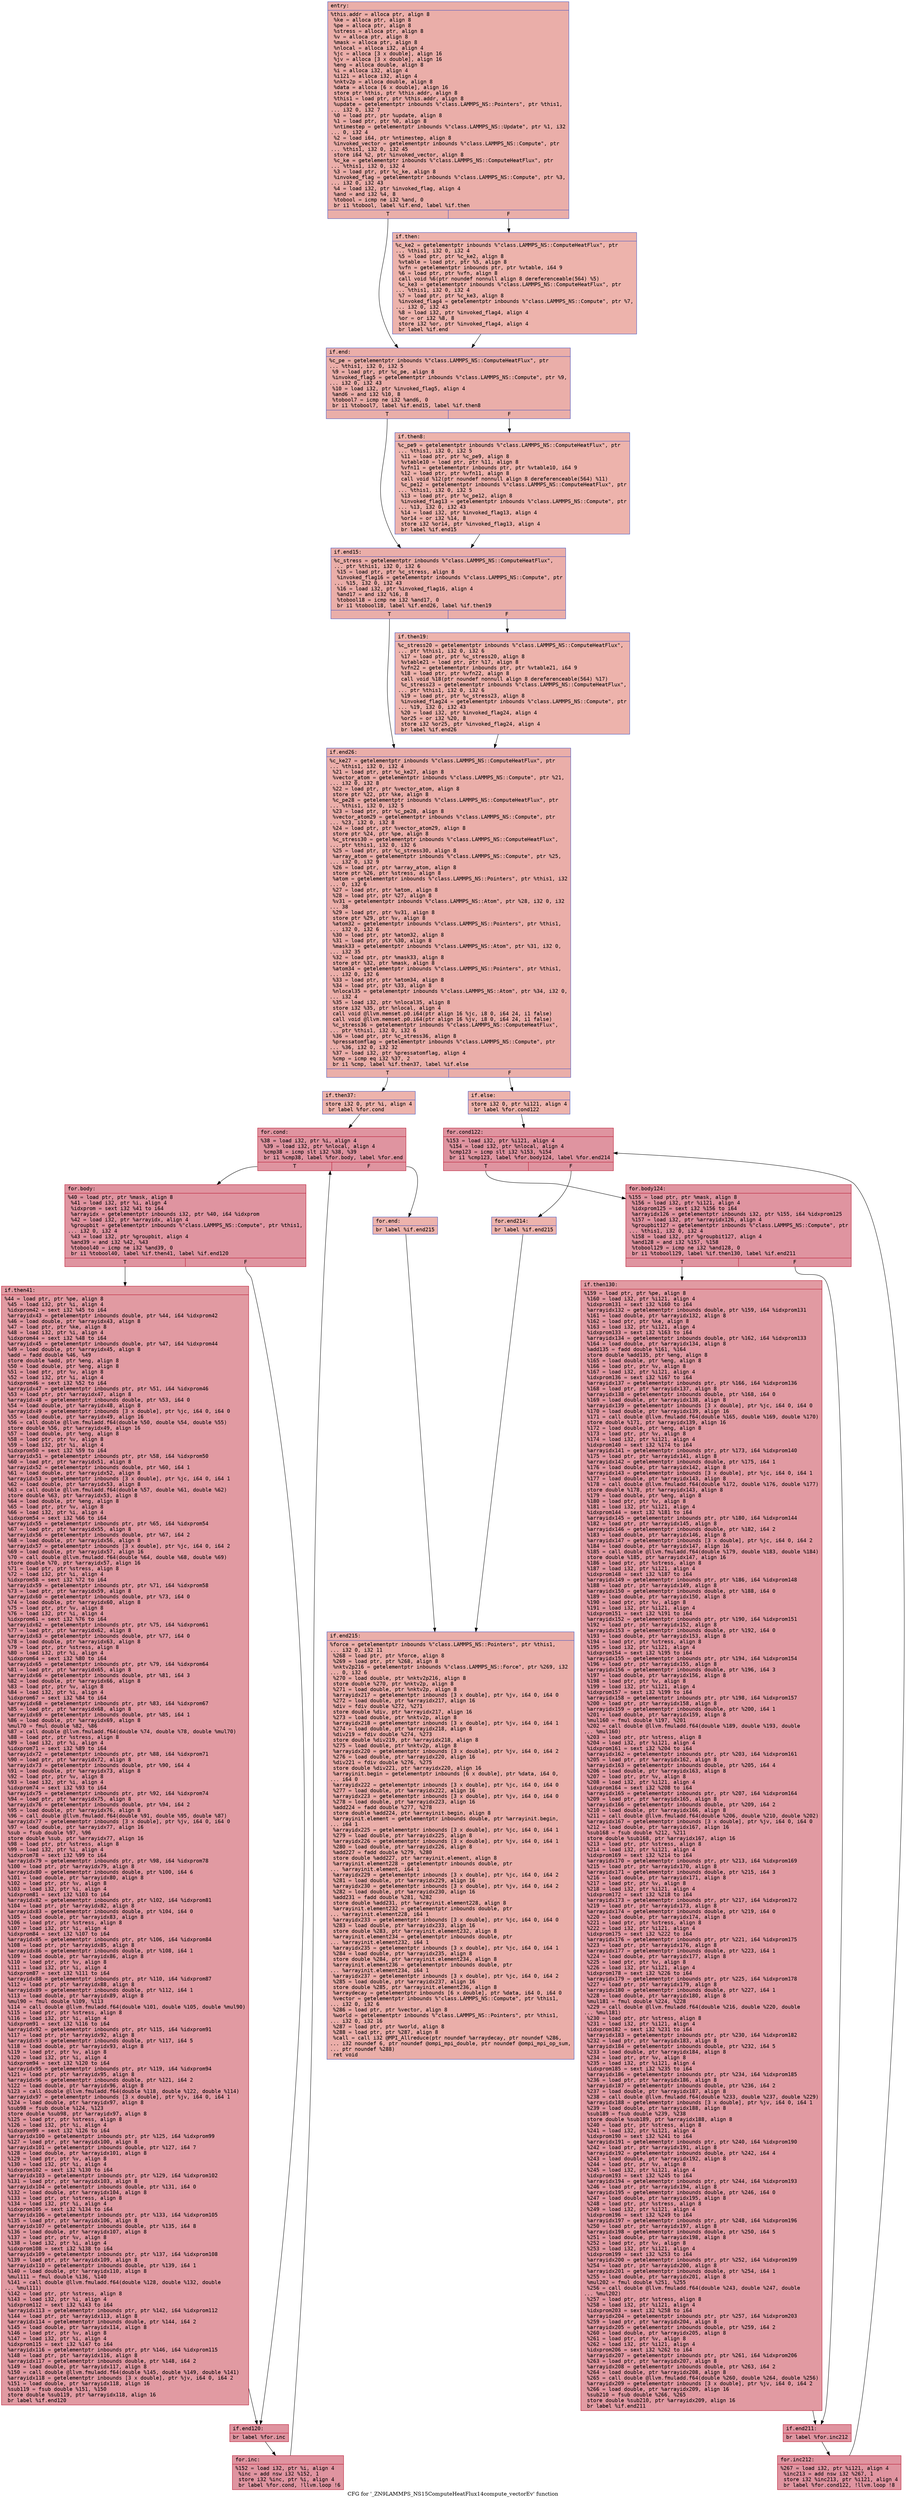 digraph "CFG for '_ZN9LAMMPS_NS15ComputeHeatFlux14compute_vectorEv' function" {
	label="CFG for '_ZN9LAMMPS_NS15ComputeHeatFlux14compute_vectorEv' function";

	Node0x5626356a64f0 [shape=record,color="#3d50c3ff", style=filled, fillcolor="#d0473d70" fontname="Courier",label="{entry:\l|  %this.addr = alloca ptr, align 8\l  %ke = alloca ptr, align 8\l  %pe = alloca ptr, align 8\l  %stress = alloca ptr, align 8\l  %v = alloca ptr, align 8\l  %mask = alloca ptr, align 8\l  %nlocal = alloca i32, align 4\l  %jc = alloca [3 x double], align 16\l  %jv = alloca [3 x double], align 16\l  %eng = alloca double, align 8\l  %i = alloca i32, align 4\l  %i121 = alloca i32, align 4\l  %nktv2p = alloca double, align 8\l  %data = alloca [6 x double], align 16\l  store ptr %this, ptr %this.addr, align 8\l  %this1 = load ptr, ptr %this.addr, align 8\l  %update = getelementptr inbounds %\"class.LAMMPS_NS::Pointers\", ptr %this1,\l... i32 0, i32 7\l  %0 = load ptr, ptr %update, align 8\l  %1 = load ptr, ptr %0, align 8\l  %ntimestep = getelementptr inbounds %\"class.LAMMPS_NS::Update\", ptr %1, i32\l... 0, i32 4\l  %2 = load i64, ptr %ntimestep, align 8\l  %invoked_vector = getelementptr inbounds %\"class.LAMMPS_NS::Compute\", ptr\l... %this1, i32 0, i32 45\l  store i64 %2, ptr %invoked_vector, align 8\l  %c_ke = getelementptr inbounds %\"class.LAMMPS_NS::ComputeHeatFlux\", ptr\l... %this1, i32 0, i32 4\l  %3 = load ptr, ptr %c_ke, align 8\l  %invoked_flag = getelementptr inbounds %\"class.LAMMPS_NS::Compute\", ptr %3,\l... i32 0, i32 43\l  %4 = load i32, ptr %invoked_flag, align 4\l  %and = and i32 %4, 8\l  %tobool = icmp ne i32 %and, 0\l  br i1 %tobool, label %if.end, label %if.then\l|{<s0>T|<s1>F}}"];
	Node0x5626356a64f0:s0 -> Node0x5626356942b0[tooltip="entry -> if.end\nProbability 50.00%" ];
	Node0x5626356a64f0:s1 -> Node0x5626356a7c40[tooltip="entry -> if.then\nProbability 50.00%" ];
	Node0x5626356a7c40 [shape=record,color="#3d50c3ff", style=filled, fillcolor="#d6524470" fontname="Courier",label="{if.then:\l|  %c_ke2 = getelementptr inbounds %\"class.LAMMPS_NS::ComputeHeatFlux\", ptr\l... %this1, i32 0, i32 4\l  %5 = load ptr, ptr %c_ke2, align 8\l  %vtable = load ptr, ptr %5, align 8\l  %vfn = getelementptr inbounds ptr, ptr %vtable, i64 9\l  %6 = load ptr, ptr %vfn, align 8\l  call void %6(ptr noundef nonnull align 8 dereferenceable(564) %5)\l  %c_ke3 = getelementptr inbounds %\"class.LAMMPS_NS::ComputeHeatFlux\", ptr\l... %this1, i32 0, i32 4\l  %7 = load ptr, ptr %c_ke3, align 8\l  %invoked_flag4 = getelementptr inbounds %\"class.LAMMPS_NS::Compute\", ptr %7,\l... i32 0, i32 43\l  %8 = load i32, ptr %invoked_flag4, align 4\l  %or = or i32 %8, 8\l  store i32 %or, ptr %invoked_flag4, align 4\l  br label %if.end\l}"];
	Node0x5626356a7c40 -> Node0x5626356942b0[tooltip="if.then -> if.end\nProbability 100.00%" ];
	Node0x5626356942b0 [shape=record,color="#3d50c3ff", style=filled, fillcolor="#d0473d70" fontname="Courier",label="{if.end:\l|  %c_pe = getelementptr inbounds %\"class.LAMMPS_NS::ComputeHeatFlux\", ptr\l... %this1, i32 0, i32 5\l  %9 = load ptr, ptr %c_pe, align 8\l  %invoked_flag5 = getelementptr inbounds %\"class.LAMMPS_NS::Compute\", ptr %9,\l... i32 0, i32 43\l  %10 = load i32, ptr %invoked_flag5, align 4\l  %and6 = and i32 %10, 8\l  %tobool7 = icmp ne i32 %and6, 0\l  br i1 %tobool7, label %if.end15, label %if.then8\l|{<s0>T|<s1>F}}"];
	Node0x5626356942b0:s0 -> Node0x5626356952e0[tooltip="if.end -> if.end15\nProbability 50.00%" ];
	Node0x5626356942b0:s1 -> Node0x562635695360[tooltip="if.end -> if.then8\nProbability 50.00%" ];
	Node0x562635695360 [shape=record,color="#3d50c3ff", style=filled, fillcolor="#d6524470" fontname="Courier",label="{if.then8:\l|  %c_pe9 = getelementptr inbounds %\"class.LAMMPS_NS::ComputeHeatFlux\", ptr\l... %this1, i32 0, i32 5\l  %11 = load ptr, ptr %c_pe9, align 8\l  %vtable10 = load ptr, ptr %11, align 8\l  %vfn11 = getelementptr inbounds ptr, ptr %vtable10, i64 9\l  %12 = load ptr, ptr %vfn11, align 8\l  call void %12(ptr noundef nonnull align 8 dereferenceable(564) %11)\l  %c_pe12 = getelementptr inbounds %\"class.LAMMPS_NS::ComputeHeatFlux\", ptr\l... %this1, i32 0, i32 5\l  %13 = load ptr, ptr %c_pe12, align 8\l  %invoked_flag13 = getelementptr inbounds %\"class.LAMMPS_NS::Compute\", ptr\l... %13, i32 0, i32 43\l  %14 = load i32, ptr %invoked_flag13, align 4\l  %or14 = or i32 %14, 8\l  store i32 %or14, ptr %invoked_flag13, align 4\l  br label %if.end15\l}"];
	Node0x562635695360 -> Node0x5626356952e0[tooltip="if.then8 -> if.end15\nProbability 100.00%" ];
	Node0x5626356952e0 [shape=record,color="#3d50c3ff", style=filled, fillcolor="#d0473d70" fontname="Courier",label="{if.end15:\l|  %c_stress = getelementptr inbounds %\"class.LAMMPS_NS::ComputeHeatFlux\",\l... ptr %this1, i32 0, i32 6\l  %15 = load ptr, ptr %c_stress, align 8\l  %invoked_flag16 = getelementptr inbounds %\"class.LAMMPS_NS::Compute\", ptr\l... %15, i32 0, i32 43\l  %16 = load i32, ptr %invoked_flag16, align 4\l  %and17 = and i32 %16, 8\l  %tobool18 = icmp ne i32 %and17, 0\l  br i1 %tobool18, label %if.end26, label %if.then19\l|{<s0>T|<s1>F}}"];
	Node0x5626356952e0:s0 -> Node0x5626356ac9d0[tooltip="if.end15 -> if.end26\nProbability 50.00%" ];
	Node0x5626356952e0:s1 -> Node0x5626356ad070[tooltip="if.end15 -> if.then19\nProbability 50.00%" ];
	Node0x5626356ad070 [shape=record,color="#3d50c3ff", style=filled, fillcolor="#d6524470" fontname="Courier",label="{if.then19:\l|  %c_stress20 = getelementptr inbounds %\"class.LAMMPS_NS::ComputeHeatFlux\",\l... ptr %this1, i32 0, i32 6\l  %17 = load ptr, ptr %c_stress20, align 8\l  %vtable21 = load ptr, ptr %17, align 8\l  %vfn22 = getelementptr inbounds ptr, ptr %vtable21, i64 9\l  %18 = load ptr, ptr %vfn22, align 8\l  call void %18(ptr noundef nonnull align 8 dereferenceable(564) %17)\l  %c_stress23 = getelementptr inbounds %\"class.LAMMPS_NS::ComputeHeatFlux\",\l... ptr %this1, i32 0, i32 6\l  %19 = load ptr, ptr %c_stress23, align 8\l  %invoked_flag24 = getelementptr inbounds %\"class.LAMMPS_NS::Compute\", ptr\l... %19, i32 0, i32 43\l  %20 = load i32, ptr %invoked_flag24, align 4\l  %or25 = or i32 %20, 8\l  store i32 %or25, ptr %invoked_flag24, align 4\l  br label %if.end26\l}"];
	Node0x5626356ad070 -> Node0x5626356ac9d0[tooltip="if.then19 -> if.end26\nProbability 100.00%" ];
	Node0x5626356ac9d0 [shape=record,color="#3d50c3ff", style=filled, fillcolor="#d0473d70" fontname="Courier",label="{if.end26:\l|  %c_ke27 = getelementptr inbounds %\"class.LAMMPS_NS::ComputeHeatFlux\", ptr\l... %this1, i32 0, i32 4\l  %21 = load ptr, ptr %c_ke27, align 8\l  %vector_atom = getelementptr inbounds %\"class.LAMMPS_NS::Compute\", ptr %21,\l... i32 0, i32 8\l  %22 = load ptr, ptr %vector_atom, align 8\l  store ptr %22, ptr %ke, align 8\l  %c_pe28 = getelementptr inbounds %\"class.LAMMPS_NS::ComputeHeatFlux\", ptr\l... %this1, i32 0, i32 5\l  %23 = load ptr, ptr %c_pe28, align 8\l  %vector_atom29 = getelementptr inbounds %\"class.LAMMPS_NS::Compute\", ptr\l... %23, i32 0, i32 8\l  %24 = load ptr, ptr %vector_atom29, align 8\l  store ptr %24, ptr %pe, align 8\l  %c_stress30 = getelementptr inbounds %\"class.LAMMPS_NS::ComputeHeatFlux\",\l... ptr %this1, i32 0, i32 6\l  %25 = load ptr, ptr %c_stress30, align 8\l  %array_atom = getelementptr inbounds %\"class.LAMMPS_NS::Compute\", ptr %25,\l... i32 0, i32 9\l  %26 = load ptr, ptr %array_atom, align 8\l  store ptr %26, ptr %stress, align 8\l  %atom = getelementptr inbounds %\"class.LAMMPS_NS::Pointers\", ptr %this1, i32\l... 0, i32 6\l  %27 = load ptr, ptr %atom, align 8\l  %28 = load ptr, ptr %27, align 8\l  %v31 = getelementptr inbounds %\"class.LAMMPS_NS::Atom\", ptr %28, i32 0, i32\l... 38\l  %29 = load ptr, ptr %v31, align 8\l  store ptr %29, ptr %v, align 8\l  %atom32 = getelementptr inbounds %\"class.LAMMPS_NS::Pointers\", ptr %this1,\l... i32 0, i32 6\l  %30 = load ptr, ptr %atom32, align 8\l  %31 = load ptr, ptr %30, align 8\l  %mask33 = getelementptr inbounds %\"class.LAMMPS_NS::Atom\", ptr %31, i32 0,\l... i32 35\l  %32 = load ptr, ptr %mask33, align 8\l  store ptr %32, ptr %mask, align 8\l  %atom34 = getelementptr inbounds %\"class.LAMMPS_NS::Pointers\", ptr %this1,\l... i32 0, i32 6\l  %33 = load ptr, ptr %atom34, align 8\l  %34 = load ptr, ptr %33, align 8\l  %nlocal35 = getelementptr inbounds %\"class.LAMMPS_NS::Atom\", ptr %34, i32 0,\l... i32 4\l  %35 = load i32, ptr %nlocal35, align 8\l  store i32 %35, ptr %nlocal, align 4\l  call void @llvm.memset.p0.i64(ptr align 16 %jc, i8 0, i64 24, i1 false)\l  call void @llvm.memset.p0.i64(ptr align 16 %jv, i8 0, i64 24, i1 false)\l  %c_stress36 = getelementptr inbounds %\"class.LAMMPS_NS::ComputeHeatFlux\",\l... ptr %this1, i32 0, i32 6\l  %36 = load ptr, ptr %c_stress36, align 8\l  %pressatomflag = getelementptr inbounds %\"class.LAMMPS_NS::Compute\", ptr\l... %36, i32 0, i32 32\l  %37 = load i32, ptr %pressatomflag, align 4\l  %cmp = icmp eq i32 %37, 2\l  br i1 %cmp, label %if.then37, label %if.else\l|{<s0>T|<s1>F}}"];
	Node0x5626356ac9d0:s0 -> Node0x5626356afcb0[tooltip="if.end26 -> if.then37\nProbability 50.00%" ];
	Node0x5626356ac9d0:s1 -> Node0x5626356afd30[tooltip="if.end26 -> if.else\nProbability 50.00%" ];
	Node0x5626356afcb0 [shape=record,color="#3d50c3ff", style=filled, fillcolor="#d6524470" fontname="Courier",label="{if.then37:\l|  store i32 0, ptr %i, align 4\l  br label %for.cond\l}"];
	Node0x5626356afcb0 -> Node0x5626356afed0[tooltip="if.then37 -> for.cond\nProbability 100.00%" ];
	Node0x5626356afed0 [shape=record,color="#b70d28ff", style=filled, fillcolor="#b70d2870" fontname="Courier",label="{for.cond:\l|  %38 = load i32, ptr %i, align 4\l  %39 = load i32, ptr %nlocal, align 4\l  %cmp38 = icmp slt i32 %38, %39\l  br i1 %cmp38, label %for.body, label %for.end\l|{<s0>T|<s1>F}}"];
	Node0x5626356afed0:s0 -> Node0x5626356b0170[tooltip="for.cond -> for.body\nProbability 96.88%" ];
	Node0x5626356afed0:s1 -> Node0x5626356b01f0[tooltip="for.cond -> for.end\nProbability 3.12%" ];
	Node0x5626356b0170 [shape=record,color="#b70d28ff", style=filled, fillcolor="#b70d2870" fontname="Courier",label="{for.body:\l|  %40 = load ptr, ptr %mask, align 8\l  %41 = load i32, ptr %i, align 4\l  %idxprom = sext i32 %41 to i64\l  %arrayidx = getelementptr inbounds i32, ptr %40, i64 %idxprom\l  %42 = load i32, ptr %arrayidx, align 4\l  %groupbit = getelementptr inbounds %\"class.LAMMPS_NS::Compute\", ptr %this1,\l... i32 0, i32 4\l  %43 = load i32, ptr %groupbit, align 4\l  %and39 = and i32 %42, %43\l  %tobool40 = icmp ne i32 %and39, 0\l  br i1 %tobool40, label %if.then41, label %if.end120\l|{<s0>T|<s1>F}}"];
	Node0x5626356b0170:s0 -> Node0x5626356b08d0[tooltip="for.body -> if.then41\nProbability 62.50%" ];
	Node0x5626356b0170:s1 -> Node0x5626356b0950[tooltip="for.body -> if.end120\nProbability 37.50%" ];
	Node0x5626356b08d0 [shape=record,color="#b70d28ff", style=filled, fillcolor="#bb1b2c70" fontname="Courier",label="{if.then41:\l|  %44 = load ptr, ptr %pe, align 8\l  %45 = load i32, ptr %i, align 4\l  %idxprom42 = sext i32 %45 to i64\l  %arrayidx43 = getelementptr inbounds double, ptr %44, i64 %idxprom42\l  %46 = load double, ptr %arrayidx43, align 8\l  %47 = load ptr, ptr %ke, align 8\l  %48 = load i32, ptr %i, align 4\l  %idxprom44 = sext i32 %48 to i64\l  %arrayidx45 = getelementptr inbounds double, ptr %47, i64 %idxprom44\l  %49 = load double, ptr %arrayidx45, align 8\l  %add = fadd double %46, %49\l  store double %add, ptr %eng, align 8\l  %50 = load double, ptr %eng, align 8\l  %51 = load ptr, ptr %v, align 8\l  %52 = load i32, ptr %i, align 4\l  %idxprom46 = sext i32 %52 to i64\l  %arrayidx47 = getelementptr inbounds ptr, ptr %51, i64 %idxprom46\l  %53 = load ptr, ptr %arrayidx47, align 8\l  %arrayidx48 = getelementptr inbounds double, ptr %53, i64 0\l  %54 = load double, ptr %arrayidx48, align 8\l  %arrayidx49 = getelementptr inbounds [3 x double], ptr %jc, i64 0, i64 0\l  %55 = load double, ptr %arrayidx49, align 16\l  %56 = call double @llvm.fmuladd.f64(double %50, double %54, double %55)\l  store double %56, ptr %arrayidx49, align 16\l  %57 = load double, ptr %eng, align 8\l  %58 = load ptr, ptr %v, align 8\l  %59 = load i32, ptr %i, align 4\l  %idxprom50 = sext i32 %59 to i64\l  %arrayidx51 = getelementptr inbounds ptr, ptr %58, i64 %idxprom50\l  %60 = load ptr, ptr %arrayidx51, align 8\l  %arrayidx52 = getelementptr inbounds double, ptr %60, i64 1\l  %61 = load double, ptr %arrayidx52, align 8\l  %arrayidx53 = getelementptr inbounds [3 x double], ptr %jc, i64 0, i64 1\l  %62 = load double, ptr %arrayidx53, align 8\l  %63 = call double @llvm.fmuladd.f64(double %57, double %61, double %62)\l  store double %63, ptr %arrayidx53, align 8\l  %64 = load double, ptr %eng, align 8\l  %65 = load ptr, ptr %v, align 8\l  %66 = load i32, ptr %i, align 4\l  %idxprom54 = sext i32 %66 to i64\l  %arrayidx55 = getelementptr inbounds ptr, ptr %65, i64 %idxprom54\l  %67 = load ptr, ptr %arrayidx55, align 8\l  %arrayidx56 = getelementptr inbounds double, ptr %67, i64 2\l  %68 = load double, ptr %arrayidx56, align 8\l  %arrayidx57 = getelementptr inbounds [3 x double], ptr %jc, i64 0, i64 2\l  %69 = load double, ptr %arrayidx57, align 16\l  %70 = call double @llvm.fmuladd.f64(double %64, double %68, double %69)\l  store double %70, ptr %arrayidx57, align 16\l  %71 = load ptr, ptr %stress, align 8\l  %72 = load i32, ptr %i, align 4\l  %idxprom58 = sext i32 %72 to i64\l  %arrayidx59 = getelementptr inbounds ptr, ptr %71, i64 %idxprom58\l  %73 = load ptr, ptr %arrayidx59, align 8\l  %arrayidx60 = getelementptr inbounds double, ptr %73, i64 0\l  %74 = load double, ptr %arrayidx60, align 8\l  %75 = load ptr, ptr %v, align 8\l  %76 = load i32, ptr %i, align 4\l  %idxprom61 = sext i32 %76 to i64\l  %arrayidx62 = getelementptr inbounds ptr, ptr %75, i64 %idxprom61\l  %77 = load ptr, ptr %arrayidx62, align 8\l  %arrayidx63 = getelementptr inbounds double, ptr %77, i64 0\l  %78 = load double, ptr %arrayidx63, align 8\l  %79 = load ptr, ptr %stress, align 8\l  %80 = load i32, ptr %i, align 4\l  %idxprom64 = sext i32 %80 to i64\l  %arrayidx65 = getelementptr inbounds ptr, ptr %79, i64 %idxprom64\l  %81 = load ptr, ptr %arrayidx65, align 8\l  %arrayidx66 = getelementptr inbounds double, ptr %81, i64 3\l  %82 = load double, ptr %arrayidx66, align 8\l  %83 = load ptr, ptr %v, align 8\l  %84 = load i32, ptr %i, align 4\l  %idxprom67 = sext i32 %84 to i64\l  %arrayidx68 = getelementptr inbounds ptr, ptr %83, i64 %idxprom67\l  %85 = load ptr, ptr %arrayidx68, align 8\l  %arrayidx69 = getelementptr inbounds double, ptr %85, i64 1\l  %86 = load double, ptr %arrayidx69, align 8\l  %mul70 = fmul double %82, %86\l  %87 = call double @llvm.fmuladd.f64(double %74, double %78, double %mul70)\l  %88 = load ptr, ptr %stress, align 8\l  %89 = load i32, ptr %i, align 4\l  %idxprom71 = sext i32 %89 to i64\l  %arrayidx72 = getelementptr inbounds ptr, ptr %88, i64 %idxprom71\l  %90 = load ptr, ptr %arrayidx72, align 8\l  %arrayidx73 = getelementptr inbounds double, ptr %90, i64 4\l  %91 = load double, ptr %arrayidx73, align 8\l  %92 = load ptr, ptr %v, align 8\l  %93 = load i32, ptr %i, align 4\l  %idxprom74 = sext i32 %93 to i64\l  %arrayidx75 = getelementptr inbounds ptr, ptr %92, i64 %idxprom74\l  %94 = load ptr, ptr %arrayidx75, align 8\l  %arrayidx76 = getelementptr inbounds double, ptr %94, i64 2\l  %95 = load double, ptr %arrayidx76, align 8\l  %96 = call double @llvm.fmuladd.f64(double %91, double %95, double %87)\l  %arrayidx77 = getelementptr inbounds [3 x double], ptr %jv, i64 0, i64 0\l  %97 = load double, ptr %arrayidx77, align 16\l  %sub = fsub double %97, %96\l  store double %sub, ptr %arrayidx77, align 16\l  %98 = load ptr, ptr %stress, align 8\l  %99 = load i32, ptr %i, align 4\l  %idxprom78 = sext i32 %99 to i64\l  %arrayidx79 = getelementptr inbounds ptr, ptr %98, i64 %idxprom78\l  %100 = load ptr, ptr %arrayidx79, align 8\l  %arrayidx80 = getelementptr inbounds double, ptr %100, i64 6\l  %101 = load double, ptr %arrayidx80, align 8\l  %102 = load ptr, ptr %v, align 8\l  %103 = load i32, ptr %i, align 4\l  %idxprom81 = sext i32 %103 to i64\l  %arrayidx82 = getelementptr inbounds ptr, ptr %102, i64 %idxprom81\l  %104 = load ptr, ptr %arrayidx82, align 8\l  %arrayidx83 = getelementptr inbounds double, ptr %104, i64 0\l  %105 = load double, ptr %arrayidx83, align 8\l  %106 = load ptr, ptr %stress, align 8\l  %107 = load i32, ptr %i, align 4\l  %idxprom84 = sext i32 %107 to i64\l  %arrayidx85 = getelementptr inbounds ptr, ptr %106, i64 %idxprom84\l  %108 = load ptr, ptr %arrayidx85, align 8\l  %arrayidx86 = getelementptr inbounds double, ptr %108, i64 1\l  %109 = load double, ptr %arrayidx86, align 8\l  %110 = load ptr, ptr %v, align 8\l  %111 = load i32, ptr %i, align 4\l  %idxprom87 = sext i32 %111 to i64\l  %arrayidx88 = getelementptr inbounds ptr, ptr %110, i64 %idxprom87\l  %112 = load ptr, ptr %arrayidx88, align 8\l  %arrayidx89 = getelementptr inbounds double, ptr %112, i64 1\l  %113 = load double, ptr %arrayidx89, align 8\l  %mul90 = fmul double %109, %113\l  %114 = call double @llvm.fmuladd.f64(double %101, double %105, double %mul90)\l  %115 = load ptr, ptr %stress, align 8\l  %116 = load i32, ptr %i, align 4\l  %idxprom91 = sext i32 %116 to i64\l  %arrayidx92 = getelementptr inbounds ptr, ptr %115, i64 %idxprom91\l  %117 = load ptr, ptr %arrayidx92, align 8\l  %arrayidx93 = getelementptr inbounds double, ptr %117, i64 5\l  %118 = load double, ptr %arrayidx93, align 8\l  %119 = load ptr, ptr %v, align 8\l  %120 = load i32, ptr %i, align 4\l  %idxprom94 = sext i32 %120 to i64\l  %arrayidx95 = getelementptr inbounds ptr, ptr %119, i64 %idxprom94\l  %121 = load ptr, ptr %arrayidx95, align 8\l  %arrayidx96 = getelementptr inbounds double, ptr %121, i64 2\l  %122 = load double, ptr %arrayidx96, align 8\l  %123 = call double @llvm.fmuladd.f64(double %118, double %122, double %114)\l  %arrayidx97 = getelementptr inbounds [3 x double], ptr %jv, i64 0, i64 1\l  %124 = load double, ptr %arrayidx97, align 8\l  %sub98 = fsub double %124, %123\l  store double %sub98, ptr %arrayidx97, align 8\l  %125 = load ptr, ptr %stress, align 8\l  %126 = load i32, ptr %i, align 4\l  %idxprom99 = sext i32 %126 to i64\l  %arrayidx100 = getelementptr inbounds ptr, ptr %125, i64 %idxprom99\l  %127 = load ptr, ptr %arrayidx100, align 8\l  %arrayidx101 = getelementptr inbounds double, ptr %127, i64 7\l  %128 = load double, ptr %arrayidx101, align 8\l  %129 = load ptr, ptr %v, align 8\l  %130 = load i32, ptr %i, align 4\l  %idxprom102 = sext i32 %130 to i64\l  %arrayidx103 = getelementptr inbounds ptr, ptr %129, i64 %idxprom102\l  %131 = load ptr, ptr %arrayidx103, align 8\l  %arrayidx104 = getelementptr inbounds double, ptr %131, i64 0\l  %132 = load double, ptr %arrayidx104, align 8\l  %133 = load ptr, ptr %stress, align 8\l  %134 = load i32, ptr %i, align 4\l  %idxprom105 = sext i32 %134 to i64\l  %arrayidx106 = getelementptr inbounds ptr, ptr %133, i64 %idxprom105\l  %135 = load ptr, ptr %arrayidx106, align 8\l  %arrayidx107 = getelementptr inbounds double, ptr %135, i64 8\l  %136 = load double, ptr %arrayidx107, align 8\l  %137 = load ptr, ptr %v, align 8\l  %138 = load i32, ptr %i, align 4\l  %idxprom108 = sext i32 %138 to i64\l  %arrayidx109 = getelementptr inbounds ptr, ptr %137, i64 %idxprom108\l  %139 = load ptr, ptr %arrayidx109, align 8\l  %arrayidx110 = getelementptr inbounds double, ptr %139, i64 1\l  %140 = load double, ptr %arrayidx110, align 8\l  %mul111 = fmul double %136, %140\l  %141 = call double @llvm.fmuladd.f64(double %128, double %132, double\l... %mul111)\l  %142 = load ptr, ptr %stress, align 8\l  %143 = load i32, ptr %i, align 4\l  %idxprom112 = sext i32 %143 to i64\l  %arrayidx113 = getelementptr inbounds ptr, ptr %142, i64 %idxprom112\l  %144 = load ptr, ptr %arrayidx113, align 8\l  %arrayidx114 = getelementptr inbounds double, ptr %144, i64 2\l  %145 = load double, ptr %arrayidx114, align 8\l  %146 = load ptr, ptr %v, align 8\l  %147 = load i32, ptr %i, align 4\l  %idxprom115 = sext i32 %147 to i64\l  %arrayidx116 = getelementptr inbounds ptr, ptr %146, i64 %idxprom115\l  %148 = load ptr, ptr %arrayidx116, align 8\l  %arrayidx117 = getelementptr inbounds double, ptr %148, i64 2\l  %149 = load double, ptr %arrayidx117, align 8\l  %150 = call double @llvm.fmuladd.f64(double %145, double %149, double %141)\l  %arrayidx118 = getelementptr inbounds [3 x double], ptr %jv, i64 0, i64 2\l  %151 = load double, ptr %arrayidx118, align 16\l  %sub119 = fsub double %151, %150\l  store double %sub119, ptr %arrayidx118, align 16\l  br label %if.end120\l}"];
	Node0x5626356b08d0 -> Node0x5626356b0950[tooltip="if.then41 -> if.end120\nProbability 100.00%" ];
	Node0x5626356b0950 [shape=record,color="#b70d28ff", style=filled, fillcolor="#b70d2870" fontname="Courier",label="{if.end120:\l|  br label %for.inc\l}"];
	Node0x5626356b0950 -> Node0x5626356b9b70[tooltip="if.end120 -> for.inc\nProbability 100.00%" ];
	Node0x5626356b9b70 [shape=record,color="#b70d28ff", style=filled, fillcolor="#b70d2870" fontname="Courier",label="{for.inc:\l|  %152 = load i32, ptr %i, align 4\l  %inc = add nsw i32 %152, 1\l  store i32 %inc, ptr %i, align 4\l  br label %for.cond, !llvm.loop !6\l}"];
	Node0x5626356b9b70 -> Node0x5626356afed0[tooltip="for.inc -> for.cond\nProbability 100.00%" ];
	Node0x5626356b01f0 [shape=record,color="#3d50c3ff", style=filled, fillcolor="#d6524470" fontname="Courier",label="{for.end:\l|  br label %if.end215\l}"];
	Node0x5626356b01f0 -> Node0x5626356ba950[tooltip="for.end -> if.end215\nProbability 100.00%" ];
	Node0x5626356afd30 [shape=record,color="#3d50c3ff", style=filled, fillcolor="#d6524470" fontname="Courier",label="{if.else:\l|  store i32 0, ptr %i121, align 4\l  br label %for.cond122\l}"];
	Node0x5626356afd30 -> Node0x5626356baab0[tooltip="if.else -> for.cond122\nProbability 100.00%" ];
	Node0x5626356baab0 [shape=record,color="#b70d28ff", style=filled, fillcolor="#b70d2870" fontname="Courier",label="{for.cond122:\l|  %153 = load i32, ptr %i121, align 4\l  %154 = load i32, ptr %nlocal, align 4\l  %cmp123 = icmp slt i32 %153, %154\l  br i1 %cmp123, label %for.body124, label %for.end214\l|{<s0>T|<s1>F}}"];
	Node0x5626356baab0:s0 -> Node0x5626356bad50[tooltip="for.cond122 -> for.body124\nProbability 96.88%" ];
	Node0x5626356baab0:s1 -> Node0x5626356badd0[tooltip="for.cond122 -> for.end214\nProbability 3.12%" ];
	Node0x5626356bad50 [shape=record,color="#b70d28ff", style=filled, fillcolor="#b70d2870" fontname="Courier",label="{for.body124:\l|  %155 = load ptr, ptr %mask, align 8\l  %156 = load i32, ptr %i121, align 4\l  %idxprom125 = sext i32 %156 to i64\l  %arrayidx126 = getelementptr inbounds i32, ptr %155, i64 %idxprom125\l  %157 = load i32, ptr %arrayidx126, align 4\l  %groupbit127 = getelementptr inbounds %\"class.LAMMPS_NS::Compute\", ptr\l... %this1, i32 0, i32 4\l  %158 = load i32, ptr %groupbit127, align 4\l  %and128 = and i32 %157, %158\l  %tobool129 = icmp ne i32 %and128, 0\l  br i1 %tobool129, label %if.then130, label %if.end211\l|{<s0>T|<s1>F}}"];
	Node0x5626356bad50:s0 -> Node0x5626356bb4d0[tooltip="for.body124 -> if.then130\nProbability 62.50%" ];
	Node0x5626356bad50:s1 -> Node0x5626356bb550[tooltip="for.body124 -> if.end211\nProbability 37.50%" ];
	Node0x5626356bb4d0 [shape=record,color="#b70d28ff", style=filled, fillcolor="#bb1b2c70" fontname="Courier",label="{if.then130:\l|  %159 = load ptr, ptr %pe, align 8\l  %160 = load i32, ptr %i121, align 4\l  %idxprom131 = sext i32 %160 to i64\l  %arrayidx132 = getelementptr inbounds double, ptr %159, i64 %idxprom131\l  %161 = load double, ptr %arrayidx132, align 8\l  %162 = load ptr, ptr %ke, align 8\l  %163 = load i32, ptr %i121, align 4\l  %idxprom133 = sext i32 %163 to i64\l  %arrayidx134 = getelementptr inbounds double, ptr %162, i64 %idxprom133\l  %164 = load double, ptr %arrayidx134, align 8\l  %add135 = fadd double %161, %164\l  store double %add135, ptr %eng, align 8\l  %165 = load double, ptr %eng, align 8\l  %166 = load ptr, ptr %v, align 8\l  %167 = load i32, ptr %i121, align 4\l  %idxprom136 = sext i32 %167 to i64\l  %arrayidx137 = getelementptr inbounds ptr, ptr %166, i64 %idxprom136\l  %168 = load ptr, ptr %arrayidx137, align 8\l  %arrayidx138 = getelementptr inbounds double, ptr %168, i64 0\l  %169 = load double, ptr %arrayidx138, align 8\l  %arrayidx139 = getelementptr inbounds [3 x double], ptr %jc, i64 0, i64 0\l  %170 = load double, ptr %arrayidx139, align 16\l  %171 = call double @llvm.fmuladd.f64(double %165, double %169, double %170)\l  store double %171, ptr %arrayidx139, align 16\l  %172 = load double, ptr %eng, align 8\l  %173 = load ptr, ptr %v, align 8\l  %174 = load i32, ptr %i121, align 4\l  %idxprom140 = sext i32 %174 to i64\l  %arrayidx141 = getelementptr inbounds ptr, ptr %173, i64 %idxprom140\l  %175 = load ptr, ptr %arrayidx141, align 8\l  %arrayidx142 = getelementptr inbounds double, ptr %175, i64 1\l  %176 = load double, ptr %arrayidx142, align 8\l  %arrayidx143 = getelementptr inbounds [3 x double], ptr %jc, i64 0, i64 1\l  %177 = load double, ptr %arrayidx143, align 8\l  %178 = call double @llvm.fmuladd.f64(double %172, double %176, double %177)\l  store double %178, ptr %arrayidx143, align 8\l  %179 = load double, ptr %eng, align 8\l  %180 = load ptr, ptr %v, align 8\l  %181 = load i32, ptr %i121, align 4\l  %idxprom144 = sext i32 %181 to i64\l  %arrayidx145 = getelementptr inbounds ptr, ptr %180, i64 %idxprom144\l  %182 = load ptr, ptr %arrayidx145, align 8\l  %arrayidx146 = getelementptr inbounds double, ptr %182, i64 2\l  %183 = load double, ptr %arrayidx146, align 8\l  %arrayidx147 = getelementptr inbounds [3 x double], ptr %jc, i64 0, i64 2\l  %184 = load double, ptr %arrayidx147, align 16\l  %185 = call double @llvm.fmuladd.f64(double %179, double %183, double %184)\l  store double %185, ptr %arrayidx147, align 16\l  %186 = load ptr, ptr %stress, align 8\l  %187 = load i32, ptr %i121, align 4\l  %idxprom148 = sext i32 %187 to i64\l  %arrayidx149 = getelementptr inbounds ptr, ptr %186, i64 %idxprom148\l  %188 = load ptr, ptr %arrayidx149, align 8\l  %arrayidx150 = getelementptr inbounds double, ptr %188, i64 0\l  %189 = load double, ptr %arrayidx150, align 8\l  %190 = load ptr, ptr %v, align 8\l  %191 = load i32, ptr %i121, align 4\l  %idxprom151 = sext i32 %191 to i64\l  %arrayidx152 = getelementptr inbounds ptr, ptr %190, i64 %idxprom151\l  %192 = load ptr, ptr %arrayidx152, align 8\l  %arrayidx153 = getelementptr inbounds double, ptr %192, i64 0\l  %193 = load double, ptr %arrayidx153, align 8\l  %194 = load ptr, ptr %stress, align 8\l  %195 = load i32, ptr %i121, align 4\l  %idxprom154 = sext i32 %195 to i64\l  %arrayidx155 = getelementptr inbounds ptr, ptr %194, i64 %idxprom154\l  %196 = load ptr, ptr %arrayidx155, align 8\l  %arrayidx156 = getelementptr inbounds double, ptr %196, i64 3\l  %197 = load double, ptr %arrayidx156, align 8\l  %198 = load ptr, ptr %v, align 8\l  %199 = load i32, ptr %i121, align 4\l  %idxprom157 = sext i32 %199 to i64\l  %arrayidx158 = getelementptr inbounds ptr, ptr %198, i64 %idxprom157\l  %200 = load ptr, ptr %arrayidx158, align 8\l  %arrayidx159 = getelementptr inbounds double, ptr %200, i64 1\l  %201 = load double, ptr %arrayidx159, align 8\l  %mul160 = fmul double %197, %201\l  %202 = call double @llvm.fmuladd.f64(double %189, double %193, double\l... %mul160)\l  %203 = load ptr, ptr %stress, align 8\l  %204 = load i32, ptr %i121, align 4\l  %idxprom161 = sext i32 %204 to i64\l  %arrayidx162 = getelementptr inbounds ptr, ptr %203, i64 %idxprom161\l  %205 = load ptr, ptr %arrayidx162, align 8\l  %arrayidx163 = getelementptr inbounds double, ptr %205, i64 4\l  %206 = load double, ptr %arrayidx163, align 8\l  %207 = load ptr, ptr %v, align 8\l  %208 = load i32, ptr %i121, align 4\l  %idxprom164 = sext i32 %208 to i64\l  %arrayidx165 = getelementptr inbounds ptr, ptr %207, i64 %idxprom164\l  %209 = load ptr, ptr %arrayidx165, align 8\l  %arrayidx166 = getelementptr inbounds double, ptr %209, i64 2\l  %210 = load double, ptr %arrayidx166, align 8\l  %211 = call double @llvm.fmuladd.f64(double %206, double %210, double %202)\l  %arrayidx167 = getelementptr inbounds [3 x double], ptr %jv, i64 0, i64 0\l  %212 = load double, ptr %arrayidx167, align 16\l  %sub168 = fsub double %212, %211\l  store double %sub168, ptr %arrayidx167, align 16\l  %213 = load ptr, ptr %stress, align 8\l  %214 = load i32, ptr %i121, align 4\l  %idxprom169 = sext i32 %214 to i64\l  %arrayidx170 = getelementptr inbounds ptr, ptr %213, i64 %idxprom169\l  %215 = load ptr, ptr %arrayidx170, align 8\l  %arrayidx171 = getelementptr inbounds double, ptr %215, i64 3\l  %216 = load double, ptr %arrayidx171, align 8\l  %217 = load ptr, ptr %v, align 8\l  %218 = load i32, ptr %i121, align 4\l  %idxprom172 = sext i32 %218 to i64\l  %arrayidx173 = getelementptr inbounds ptr, ptr %217, i64 %idxprom172\l  %219 = load ptr, ptr %arrayidx173, align 8\l  %arrayidx174 = getelementptr inbounds double, ptr %219, i64 0\l  %220 = load double, ptr %arrayidx174, align 8\l  %221 = load ptr, ptr %stress, align 8\l  %222 = load i32, ptr %i121, align 4\l  %idxprom175 = sext i32 %222 to i64\l  %arrayidx176 = getelementptr inbounds ptr, ptr %221, i64 %idxprom175\l  %223 = load ptr, ptr %arrayidx176, align 8\l  %arrayidx177 = getelementptr inbounds double, ptr %223, i64 1\l  %224 = load double, ptr %arrayidx177, align 8\l  %225 = load ptr, ptr %v, align 8\l  %226 = load i32, ptr %i121, align 4\l  %idxprom178 = sext i32 %226 to i64\l  %arrayidx179 = getelementptr inbounds ptr, ptr %225, i64 %idxprom178\l  %227 = load ptr, ptr %arrayidx179, align 8\l  %arrayidx180 = getelementptr inbounds double, ptr %227, i64 1\l  %228 = load double, ptr %arrayidx180, align 8\l  %mul181 = fmul double %224, %228\l  %229 = call double @llvm.fmuladd.f64(double %216, double %220, double\l... %mul181)\l  %230 = load ptr, ptr %stress, align 8\l  %231 = load i32, ptr %i121, align 4\l  %idxprom182 = sext i32 %231 to i64\l  %arrayidx183 = getelementptr inbounds ptr, ptr %230, i64 %idxprom182\l  %232 = load ptr, ptr %arrayidx183, align 8\l  %arrayidx184 = getelementptr inbounds double, ptr %232, i64 5\l  %233 = load double, ptr %arrayidx184, align 8\l  %234 = load ptr, ptr %v, align 8\l  %235 = load i32, ptr %i121, align 4\l  %idxprom185 = sext i32 %235 to i64\l  %arrayidx186 = getelementptr inbounds ptr, ptr %234, i64 %idxprom185\l  %236 = load ptr, ptr %arrayidx186, align 8\l  %arrayidx187 = getelementptr inbounds double, ptr %236, i64 2\l  %237 = load double, ptr %arrayidx187, align 8\l  %238 = call double @llvm.fmuladd.f64(double %233, double %237, double %229)\l  %arrayidx188 = getelementptr inbounds [3 x double], ptr %jv, i64 0, i64 1\l  %239 = load double, ptr %arrayidx188, align 8\l  %sub189 = fsub double %239, %238\l  store double %sub189, ptr %arrayidx188, align 8\l  %240 = load ptr, ptr %stress, align 8\l  %241 = load i32, ptr %i121, align 4\l  %idxprom190 = sext i32 %241 to i64\l  %arrayidx191 = getelementptr inbounds ptr, ptr %240, i64 %idxprom190\l  %242 = load ptr, ptr %arrayidx191, align 8\l  %arrayidx192 = getelementptr inbounds double, ptr %242, i64 4\l  %243 = load double, ptr %arrayidx192, align 8\l  %244 = load ptr, ptr %v, align 8\l  %245 = load i32, ptr %i121, align 4\l  %idxprom193 = sext i32 %245 to i64\l  %arrayidx194 = getelementptr inbounds ptr, ptr %244, i64 %idxprom193\l  %246 = load ptr, ptr %arrayidx194, align 8\l  %arrayidx195 = getelementptr inbounds double, ptr %246, i64 0\l  %247 = load double, ptr %arrayidx195, align 8\l  %248 = load ptr, ptr %stress, align 8\l  %249 = load i32, ptr %i121, align 4\l  %idxprom196 = sext i32 %249 to i64\l  %arrayidx197 = getelementptr inbounds ptr, ptr %248, i64 %idxprom196\l  %250 = load ptr, ptr %arrayidx197, align 8\l  %arrayidx198 = getelementptr inbounds double, ptr %250, i64 5\l  %251 = load double, ptr %arrayidx198, align 8\l  %252 = load ptr, ptr %v, align 8\l  %253 = load i32, ptr %i121, align 4\l  %idxprom199 = sext i32 %253 to i64\l  %arrayidx200 = getelementptr inbounds ptr, ptr %252, i64 %idxprom199\l  %254 = load ptr, ptr %arrayidx200, align 8\l  %arrayidx201 = getelementptr inbounds double, ptr %254, i64 1\l  %255 = load double, ptr %arrayidx201, align 8\l  %mul202 = fmul double %251, %255\l  %256 = call double @llvm.fmuladd.f64(double %243, double %247, double\l... %mul202)\l  %257 = load ptr, ptr %stress, align 8\l  %258 = load i32, ptr %i121, align 4\l  %idxprom203 = sext i32 %258 to i64\l  %arrayidx204 = getelementptr inbounds ptr, ptr %257, i64 %idxprom203\l  %259 = load ptr, ptr %arrayidx204, align 8\l  %arrayidx205 = getelementptr inbounds double, ptr %259, i64 2\l  %260 = load double, ptr %arrayidx205, align 8\l  %261 = load ptr, ptr %v, align 8\l  %262 = load i32, ptr %i121, align 4\l  %idxprom206 = sext i32 %262 to i64\l  %arrayidx207 = getelementptr inbounds ptr, ptr %261, i64 %idxprom206\l  %263 = load ptr, ptr %arrayidx207, align 8\l  %arrayidx208 = getelementptr inbounds double, ptr %263, i64 2\l  %264 = load double, ptr %arrayidx208, align 8\l  %265 = call double @llvm.fmuladd.f64(double %260, double %264, double %256)\l  %arrayidx209 = getelementptr inbounds [3 x double], ptr %jv, i64 0, i64 2\l  %266 = load double, ptr %arrayidx209, align 16\l  %sub210 = fsub double %266, %265\l  store double %sub210, ptr %arrayidx209, align 16\l  br label %if.end211\l}"];
	Node0x5626356bb4d0 -> Node0x5626356bb550[tooltip="if.then130 -> if.end211\nProbability 100.00%" ];
	Node0x5626356bb550 [shape=record,color="#b70d28ff", style=filled, fillcolor="#b70d2870" fontname="Courier",label="{if.end211:\l|  br label %for.inc212\l}"];
	Node0x5626356bb550 -> Node0x5626356c50c0[tooltip="if.end211 -> for.inc212\nProbability 100.00%" ];
	Node0x5626356c50c0 [shape=record,color="#b70d28ff", style=filled, fillcolor="#b70d2870" fontname="Courier",label="{for.inc212:\l|  %267 = load i32, ptr %i121, align 4\l  %inc213 = add nsw i32 %267, 1\l  store i32 %inc213, ptr %i121, align 4\l  br label %for.cond122, !llvm.loop !8\l}"];
	Node0x5626356c50c0 -> Node0x5626356baab0[tooltip="for.inc212 -> for.cond122\nProbability 100.00%" ];
	Node0x5626356badd0 [shape=record,color="#3d50c3ff", style=filled, fillcolor="#d6524470" fontname="Courier",label="{for.end214:\l|  br label %if.end215\l}"];
	Node0x5626356badd0 -> Node0x5626356ba950[tooltip="for.end214 -> if.end215\nProbability 100.00%" ];
	Node0x5626356ba950 [shape=record,color="#3d50c3ff", style=filled, fillcolor="#d0473d70" fontname="Courier",label="{if.end215:\l|  %force = getelementptr inbounds %\"class.LAMMPS_NS::Pointers\", ptr %this1,\l... i32 0, i32 11\l  %268 = load ptr, ptr %force, align 8\l  %269 = load ptr, ptr %268, align 8\l  %nktv2p216 = getelementptr inbounds %\"class.LAMMPS_NS::Force\", ptr %269, i32\l... 0, i32 6\l  %270 = load double, ptr %nktv2p216, align 8\l  store double %270, ptr %nktv2p, align 8\l  %271 = load double, ptr %nktv2p, align 8\l  %arrayidx217 = getelementptr inbounds [3 x double], ptr %jv, i64 0, i64 0\l  %272 = load double, ptr %arrayidx217, align 16\l  %div = fdiv double %272, %271\l  store double %div, ptr %arrayidx217, align 16\l  %273 = load double, ptr %nktv2p, align 8\l  %arrayidx218 = getelementptr inbounds [3 x double], ptr %jv, i64 0, i64 1\l  %274 = load double, ptr %arrayidx218, align 8\l  %div219 = fdiv double %274, %273\l  store double %div219, ptr %arrayidx218, align 8\l  %275 = load double, ptr %nktv2p, align 8\l  %arrayidx220 = getelementptr inbounds [3 x double], ptr %jv, i64 0, i64 2\l  %276 = load double, ptr %arrayidx220, align 16\l  %div221 = fdiv double %276, %275\l  store double %div221, ptr %arrayidx220, align 16\l  %arrayinit.begin = getelementptr inbounds [6 x double], ptr %data, i64 0,\l... i64 0\l  %arrayidx222 = getelementptr inbounds [3 x double], ptr %jc, i64 0, i64 0\l  %277 = load double, ptr %arrayidx222, align 16\l  %arrayidx223 = getelementptr inbounds [3 x double], ptr %jv, i64 0, i64 0\l  %278 = load double, ptr %arrayidx223, align 16\l  %add224 = fadd double %277, %278\l  store double %add224, ptr %arrayinit.begin, align 8\l  %arrayinit.element = getelementptr inbounds double, ptr %arrayinit.begin,\l... i64 1\l  %arrayidx225 = getelementptr inbounds [3 x double], ptr %jc, i64 0, i64 1\l  %279 = load double, ptr %arrayidx225, align 8\l  %arrayidx226 = getelementptr inbounds [3 x double], ptr %jv, i64 0, i64 1\l  %280 = load double, ptr %arrayidx226, align 8\l  %add227 = fadd double %279, %280\l  store double %add227, ptr %arrayinit.element, align 8\l  %arrayinit.element228 = getelementptr inbounds double, ptr\l... %arrayinit.element, i64 1\l  %arrayidx229 = getelementptr inbounds [3 x double], ptr %jc, i64 0, i64 2\l  %281 = load double, ptr %arrayidx229, align 16\l  %arrayidx230 = getelementptr inbounds [3 x double], ptr %jv, i64 0, i64 2\l  %282 = load double, ptr %arrayidx230, align 16\l  %add231 = fadd double %281, %282\l  store double %add231, ptr %arrayinit.element228, align 8\l  %arrayinit.element232 = getelementptr inbounds double, ptr\l... %arrayinit.element228, i64 1\l  %arrayidx233 = getelementptr inbounds [3 x double], ptr %jc, i64 0, i64 0\l  %283 = load double, ptr %arrayidx233, align 16\l  store double %283, ptr %arrayinit.element232, align 8\l  %arrayinit.element234 = getelementptr inbounds double, ptr\l... %arrayinit.element232, i64 1\l  %arrayidx235 = getelementptr inbounds [3 x double], ptr %jc, i64 0, i64 1\l  %284 = load double, ptr %arrayidx235, align 8\l  store double %284, ptr %arrayinit.element234, align 8\l  %arrayinit.element236 = getelementptr inbounds double, ptr\l... %arrayinit.element234, i64 1\l  %arrayidx237 = getelementptr inbounds [3 x double], ptr %jc, i64 0, i64 2\l  %285 = load double, ptr %arrayidx237, align 16\l  store double %285, ptr %arrayinit.element236, align 8\l  %arraydecay = getelementptr inbounds [6 x double], ptr %data, i64 0, i64 0\l  %vector = getelementptr inbounds %\"class.LAMMPS_NS::Compute\", ptr %this1,\l... i32 0, i32 6\l  %286 = load ptr, ptr %vector, align 8\l  %world = getelementptr inbounds %\"class.LAMMPS_NS::Pointers\", ptr %this1,\l... i32 0, i32 16\l  %287 = load ptr, ptr %world, align 8\l  %288 = load ptr, ptr %287, align 8\l  %call = call i32 @MPI_Allreduce(ptr noundef %arraydecay, ptr noundef %286,\l... i32 noundef 6, ptr noundef @ompi_mpi_double, ptr noundef @ompi_mpi_op_sum,\l... ptr noundef %288)\l  ret void\l}"];
}
